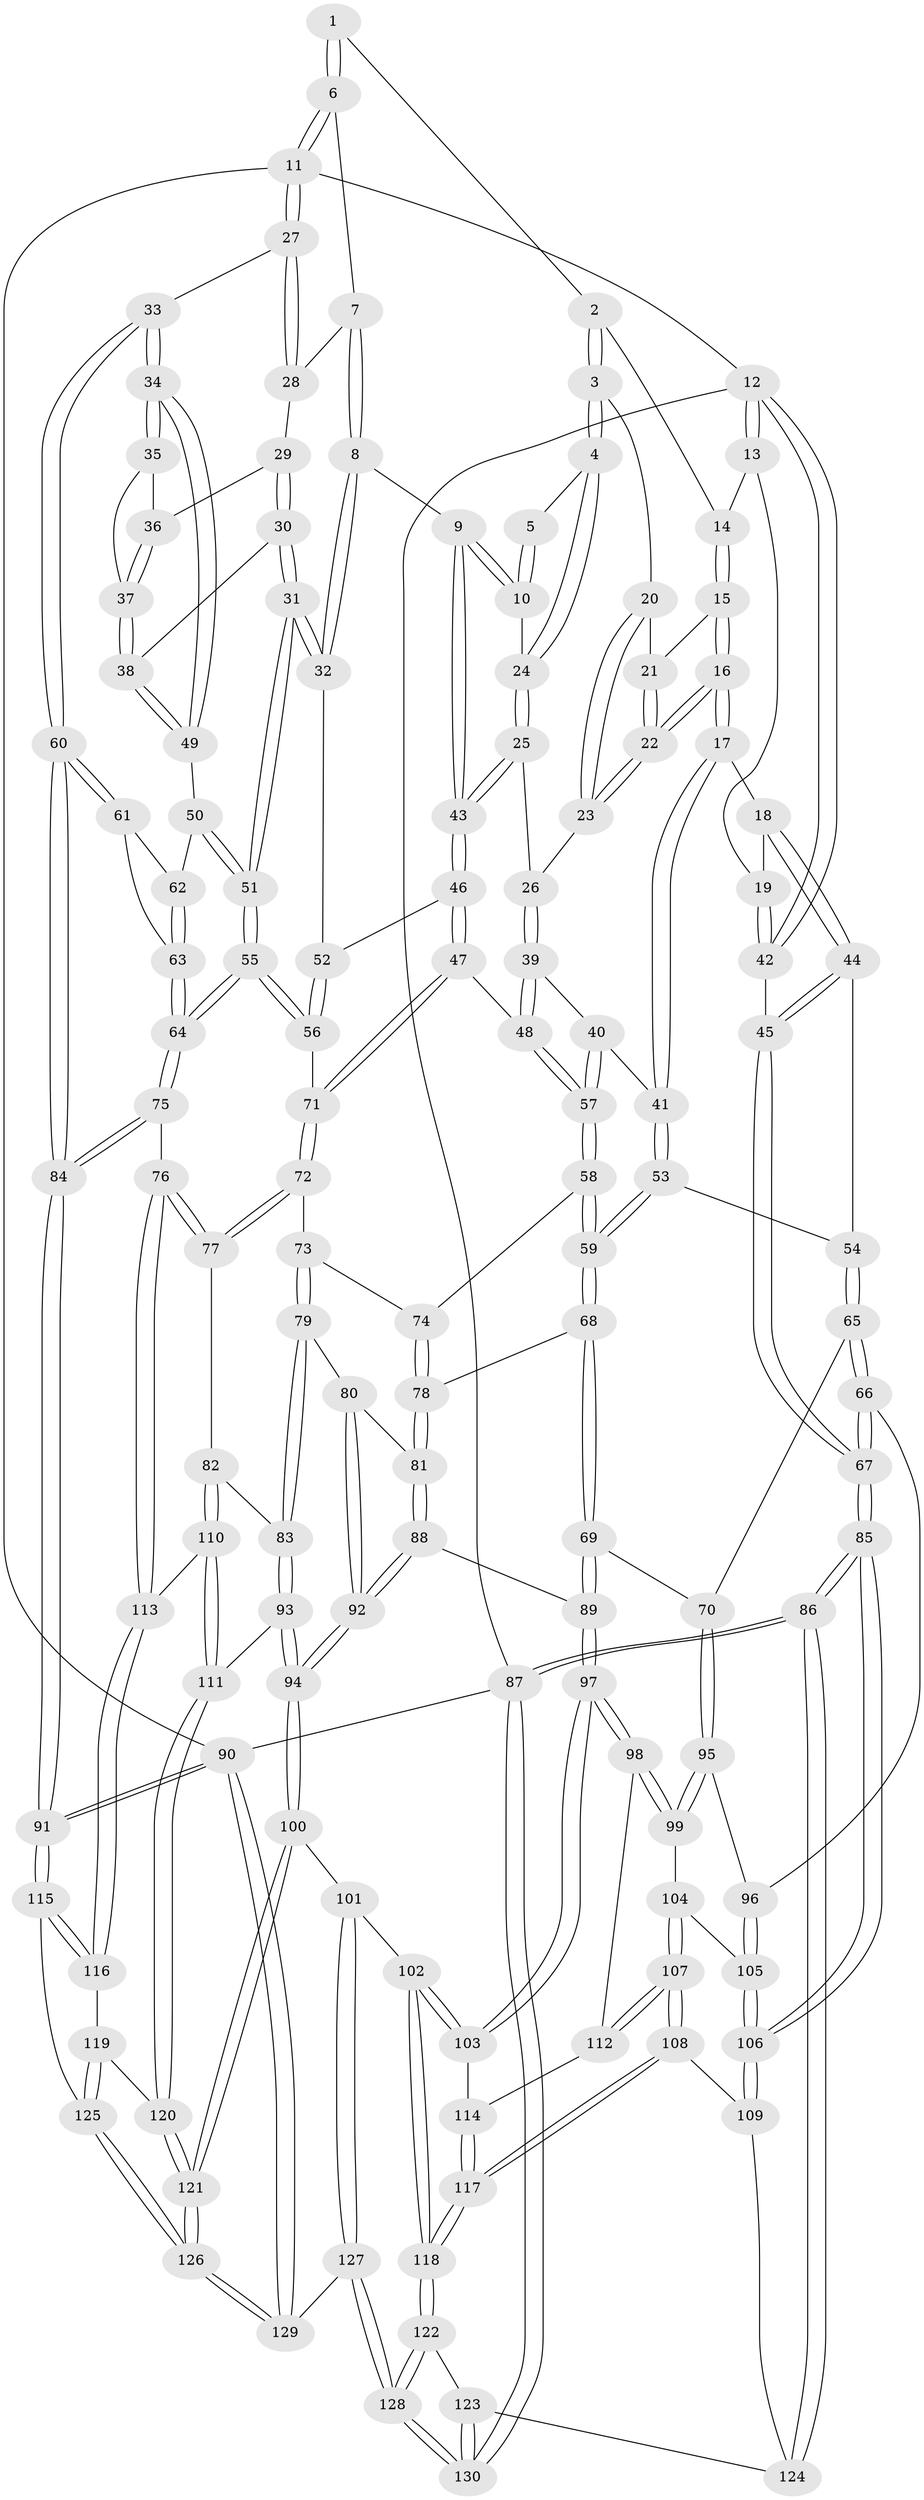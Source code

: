 // Generated by graph-tools (version 1.1) at 2025/51/03/09/25 03:51:03]
// undirected, 130 vertices, 322 edges
graph export_dot {
graph [start="1"]
  node [color=gray90,style=filled];
  1 [pos="+0.7386426451396492+0"];
  2 [pos="+0.39559845274273303+0"];
  3 [pos="+0.49364106822443454+0.030893395550974714"];
  4 [pos="+0.6073498531923187+0.10357124275173495"];
  5 [pos="+0.733647748712899+0"];
  6 [pos="+1+0"];
  7 [pos="+0.8387608198774917+0.11898353009036342"];
  8 [pos="+0.7823722749550176+0.1609073542473095"];
  9 [pos="+0.7799836491723351+0.159645911460599"];
  10 [pos="+0.7535856214368779+0.14001967098005044"];
  11 [pos="+1+0"];
  12 [pos="+0+0"];
  13 [pos="+0.21573462112791303+0"];
  14 [pos="+0.3060935921191715+0"];
  15 [pos="+0.3122635568029673+0"];
  16 [pos="+0.27542340689555994+0.18193193400358112"];
  17 [pos="+0.27445809662457+0.1832184105938263"];
  18 [pos="+0.11363665681088479+0.12474741902188423"];
  19 [pos="+0.10622682017255713+0.11728809631615186"];
  20 [pos="+0.4440095026238463+0.11100241958340189"];
  21 [pos="+0.3839111967240043+0.09827108289566153"];
  22 [pos="+0.31654444099469214+0.1626387902450372"];
  23 [pos="+0.4548577243893912+0.16876862587450694"];
  24 [pos="+0.6133928079778604+0.11838968781083355"];
  25 [pos="+0.5835158650886756+0.17012838480569478"];
  26 [pos="+0.45730992384529046+0.17252736684048772"];
  27 [pos="+1+0"];
  28 [pos="+0.9554617080016858+0.13364080776761994"];
  29 [pos="+0.948546146348384+0.1766260768716252"];
  30 [pos="+0.8904518666278354+0.22075791931638902"];
  31 [pos="+0.8231011010616922+0.21595743911166648"];
  32 [pos="+0.7864957244904588+0.1737834778325874"];
  33 [pos="+1+0.34612976430585296"];
  34 [pos="+1+0.305560480053484"];
  35 [pos="+0.9693952044351849+0.21020164423475976"];
  36 [pos="+0.9535443214053715+0.18682163158158627"];
  37 [pos="+0.9291928270788021+0.2441222179448465"];
  38 [pos="+0.9272789032623221+0.24634668802719406"];
  39 [pos="+0.4255372292519552+0.2851531253270747"];
  40 [pos="+0.31304442424909834+0.23315834697569193"];
  41 [pos="+0.2809041804145009+0.21162542260038825"];
  42 [pos="+0+0.18798255016159046"];
  43 [pos="+0.5886216335211899+0.2969622964699235"];
  44 [pos="+0.11767581739247832+0.2826784689057893"];
  45 [pos="+0+0.2342830169175053"];
  46 [pos="+0.5863424644320931+0.3142994860553877"];
  47 [pos="+0.571376503566199+0.3588659976798563"];
  48 [pos="+0.4268609826665726+0.28748519262228267"];
  49 [pos="+0.9467508504365993+0.2790741408403125"];
  50 [pos="+0.8696415617387411+0.328839496046008"];
  51 [pos="+0.8482069479613195+0.3269279109244802"];
  52 [pos="+0.7423109607332481+0.2525771239327029"];
  53 [pos="+0.20932646735865754+0.32961661614373833"];
  54 [pos="+0.1429541338608427+0.3294113745736876"];
  55 [pos="+0.7719883659079552+0.4134413585634945"];
  56 [pos="+0.7364593501155596+0.3966996714923458"];
  57 [pos="+0.32494909335884387+0.4234250766210877"];
  58 [pos="+0.32386618414362184+0.42536827926357157"];
  59 [pos="+0.29341947240583544+0.44628278392742654"];
  60 [pos="+1+0.3680851515909987"];
  61 [pos="+1+0.4030330469497569"];
  62 [pos="+0.8989471245003343+0.34976436955805806"];
  63 [pos="+0.9040089002225761+0.4739472833479954"];
  64 [pos="+0.8260916385088654+0.5339196707928141"];
  65 [pos="+0.03872975001882706+0.43991280617635475"];
  66 [pos="+0+0.46622420523707947"];
  67 [pos="+0+0.46494769995105284"];
  68 [pos="+0.2829750282067483+0.48640298088078365"];
  69 [pos="+0.2647115920747106+0.5295025667260419"];
  70 [pos="+0.20717080133623456+0.5381513406240246"];
  71 [pos="+0.5769322035799443+0.37548682201386835"];
  72 [pos="+0.5723737090854373+0.38693032813073536"];
  73 [pos="+0.5667095661803342+0.39577211458282524"];
  74 [pos="+0.49866480379873396+0.44117786455934255"];
  75 [pos="+0.8208110159235974+0.6254808962055105"];
  76 [pos="+0.7904154804665898+0.6369459268868092"];
  77 [pos="+0.7482280855075278+0.6332675122820565"];
  78 [pos="+0.46710754614576616+0.5050868070859702"];
  79 [pos="+0.5811309565136498+0.5810003224364197"];
  80 [pos="+0.541572366004303+0.5771975233018823"];
  81 [pos="+0.460121967191112+0.5590374090085382"];
  82 [pos="+0.6337704423499241+0.6441243723024522"];
  83 [pos="+0.6288243852504469+0.6444295246191651"];
  84 [pos="+1+0.8559757519088731"];
  85 [pos="+0+0.7681923896488959"];
  86 [pos="+0+1"];
  87 [pos="+0+1"];
  88 [pos="+0.40638096518095507+0.6144671190155343"];
  89 [pos="+0.3003813152134705+0.5788176482536682"];
  90 [pos="+1+1"];
  91 [pos="+1+1"];
  92 [pos="+0.44189414725545934+0.6776113740412065"];
  93 [pos="+0.523368726457005+0.7440045265326881"];
  94 [pos="+0.4788254256337837+0.7549647338558477"];
  95 [pos="+0.1518649929791444+0.6087482224154591"];
  96 [pos="+0.11120764882605576+0.6518724636846885"];
  97 [pos="+0.27135945205290996+0.7201977477373014"];
  98 [pos="+0.2555404544632069+0.7221027608666963"];
  99 [pos="+0.24542137448507406+0.7176135805196725"];
  100 [pos="+0.4472669959739861+0.796019556268377"];
  101 [pos="+0.38580394445888677+0.8246576818343042"];
  102 [pos="+0.35887989539844717+0.8137463247827298"];
  103 [pos="+0.30942035739130136+0.7702432808233969"];
  104 [pos="+0.1118999484228381+0.675404994244147"];
  105 [pos="+0.11021995698727953+0.6699401617507326"];
  106 [pos="+0+0.771859804783404"];
  107 [pos="+0.10862715882758946+0.775730162350175"];
  108 [pos="+0.0933357363200131+0.8108016864935319"];
  109 [pos="+0.060456956350158235+0.8217837034508415"];
  110 [pos="+0.6598101271133708+0.7998164600627213"];
  111 [pos="+0.6084580930426815+0.8113617920782767"];
  112 [pos="+0.20965728141704285+0.7532530163634658"];
  113 [pos="+0.7310373564296881+0.7915766573386837"];
  114 [pos="+0.20933430556131813+0.8154114211169792"];
  115 [pos="+0.7664911863607177+0.869066827329904"];
  116 [pos="+0.7355194642498273+0.8265635815240204"];
  117 [pos="+0.17091921356922016+0.8676134690051802"];
  118 [pos="+0.1845831854162099+0.8874162698596949"];
  119 [pos="+0.6631539871494342+0.8814935413422789"];
  120 [pos="+0.6092955221398859+0.8144525486696974"];
  121 [pos="+0.5681112901783644+0.9726368149708073"];
  122 [pos="+0.19745005724512604+0.9984355046462641"];
  123 [pos="+0.08242999903953598+0.9446208605244741"];
  124 [pos="+0.056141377391286516+0.9141451892729587"];
  125 [pos="+0.6390843192566807+1"];
  126 [pos="+0.6114383415510597+1"];
  127 [pos="+0.3060350974059398+1"];
  128 [pos="+0.2900459001367699+1"];
  129 [pos="+0.6132398040106102+1"];
  130 [pos="+0+1"];
  1 -- 2;
  1 -- 6;
  1 -- 6;
  2 -- 3;
  2 -- 3;
  2 -- 14;
  3 -- 4;
  3 -- 4;
  3 -- 20;
  4 -- 5;
  4 -- 24;
  4 -- 24;
  5 -- 10;
  5 -- 10;
  6 -- 7;
  6 -- 11;
  6 -- 11;
  7 -- 8;
  7 -- 8;
  7 -- 28;
  8 -- 9;
  8 -- 32;
  8 -- 32;
  9 -- 10;
  9 -- 10;
  9 -- 43;
  9 -- 43;
  10 -- 24;
  11 -- 12;
  11 -- 27;
  11 -- 27;
  11 -- 90;
  12 -- 13;
  12 -- 13;
  12 -- 42;
  12 -- 42;
  12 -- 87;
  13 -- 14;
  13 -- 19;
  14 -- 15;
  14 -- 15;
  15 -- 16;
  15 -- 16;
  15 -- 21;
  16 -- 17;
  16 -- 17;
  16 -- 22;
  16 -- 22;
  17 -- 18;
  17 -- 41;
  17 -- 41;
  18 -- 19;
  18 -- 44;
  18 -- 44;
  19 -- 42;
  19 -- 42;
  20 -- 21;
  20 -- 23;
  20 -- 23;
  21 -- 22;
  21 -- 22;
  22 -- 23;
  22 -- 23;
  23 -- 26;
  24 -- 25;
  24 -- 25;
  25 -- 26;
  25 -- 43;
  25 -- 43;
  26 -- 39;
  26 -- 39;
  27 -- 28;
  27 -- 28;
  27 -- 33;
  28 -- 29;
  29 -- 30;
  29 -- 30;
  29 -- 36;
  30 -- 31;
  30 -- 31;
  30 -- 38;
  31 -- 32;
  31 -- 32;
  31 -- 51;
  31 -- 51;
  32 -- 52;
  33 -- 34;
  33 -- 34;
  33 -- 60;
  33 -- 60;
  34 -- 35;
  34 -- 35;
  34 -- 49;
  34 -- 49;
  35 -- 36;
  35 -- 37;
  36 -- 37;
  36 -- 37;
  37 -- 38;
  37 -- 38;
  38 -- 49;
  38 -- 49;
  39 -- 40;
  39 -- 48;
  39 -- 48;
  40 -- 41;
  40 -- 57;
  40 -- 57;
  41 -- 53;
  41 -- 53;
  42 -- 45;
  43 -- 46;
  43 -- 46;
  44 -- 45;
  44 -- 45;
  44 -- 54;
  45 -- 67;
  45 -- 67;
  46 -- 47;
  46 -- 47;
  46 -- 52;
  47 -- 48;
  47 -- 71;
  47 -- 71;
  48 -- 57;
  48 -- 57;
  49 -- 50;
  50 -- 51;
  50 -- 51;
  50 -- 62;
  51 -- 55;
  51 -- 55;
  52 -- 56;
  52 -- 56;
  53 -- 54;
  53 -- 59;
  53 -- 59;
  54 -- 65;
  54 -- 65;
  55 -- 56;
  55 -- 56;
  55 -- 64;
  55 -- 64;
  56 -- 71;
  57 -- 58;
  57 -- 58;
  58 -- 59;
  58 -- 59;
  58 -- 74;
  59 -- 68;
  59 -- 68;
  60 -- 61;
  60 -- 61;
  60 -- 84;
  60 -- 84;
  61 -- 62;
  61 -- 63;
  62 -- 63;
  62 -- 63;
  63 -- 64;
  63 -- 64;
  64 -- 75;
  64 -- 75;
  65 -- 66;
  65 -- 66;
  65 -- 70;
  66 -- 67;
  66 -- 67;
  66 -- 96;
  67 -- 85;
  67 -- 85;
  68 -- 69;
  68 -- 69;
  68 -- 78;
  69 -- 70;
  69 -- 89;
  69 -- 89;
  70 -- 95;
  70 -- 95;
  71 -- 72;
  71 -- 72;
  72 -- 73;
  72 -- 77;
  72 -- 77;
  73 -- 74;
  73 -- 79;
  73 -- 79;
  74 -- 78;
  74 -- 78;
  75 -- 76;
  75 -- 84;
  75 -- 84;
  76 -- 77;
  76 -- 77;
  76 -- 113;
  76 -- 113;
  77 -- 82;
  78 -- 81;
  78 -- 81;
  79 -- 80;
  79 -- 83;
  79 -- 83;
  80 -- 81;
  80 -- 92;
  80 -- 92;
  81 -- 88;
  81 -- 88;
  82 -- 83;
  82 -- 110;
  82 -- 110;
  83 -- 93;
  83 -- 93;
  84 -- 91;
  84 -- 91;
  85 -- 86;
  85 -- 86;
  85 -- 106;
  85 -- 106;
  86 -- 87;
  86 -- 87;
  86 -- 124;
  86 -- 124;
  87 -- 130;
  87 -- 130;
  87 -- 90;
  88 -- 89;
  88 -- 92;
  88 -- 92;
  89 -- 97;
  89 -- 97;
  90 -- 91;
  90 -- 91;
  90 -- 129;
  90 -- 129;
  91 -- 115;
  91 -- 115;
  92 -- 94;
  92 -- 94;
  93 -- 94;
  93 -- 94;
  93 -- 111;
  94 -- 100;
  94 -- 100;
  95 -- 96;
  95 -- 99;
  95 -- 99;
  96 -- 105;
  96 -- 105;
  97 -- 98;
  97 -- 98;
  97 -- 103;
  97 -- 103;
  98 -- 99;
  98 -- 99;
  98 -- 112;
  99 -- 104;
  100 -- 101;
  100 -- 121;
  100 -- 121;
  101 -- 102;
  101 -- 127;
  101 -- 127;
  102 -- 103;
  102 -- 103;
  102 -- 118;
  102 -- 118;
  103 -- 114;
  104 -- 105;
  104 -- 107;
  104 -- 107;
  105 -- 106;
  105 -- 106;
  106 -- 109;
  106 -- 109;
  107 -- 108;
  107 -- 108;
  107 -- 112;
  107 -- 112;
  108 -- 109;
  108 -- 117;
  108 -- 117;
  109 -- 124;
  110 -- 111;
  110 -- 111;
  110 -- 113;
  111 -- 120;
  111 -- 120;
  112 -- 114;
  113 -- 116;
  113 -- 116;
  114 -- 117;
  114 -- 117;
  115 -- 116;
  115 -- 116;
  115 -- 125;
  116 -- 119;
  117 -- 118;
  117 -- 118;
  118 -- 122;
  118 -- 122;
  119 -- 120;
  119 -- 125;
  119 -- 125;
  120 -- 121;
  120 -- 121;
  121 -- 126;
  121 -- 126;
  122 -- 123;
  122 -- 128;
  122 -- 128;
  123 -- 124;
  123 -- 130;
  123 -- 130;
  125 -- 126;
  125 -- 126;
  126 -- 129;
  126 -- 129;
  127 -- 128;
  127 -- 128;
  127 -- 129;
  128 -- 130;
  128 -- 130;
}
